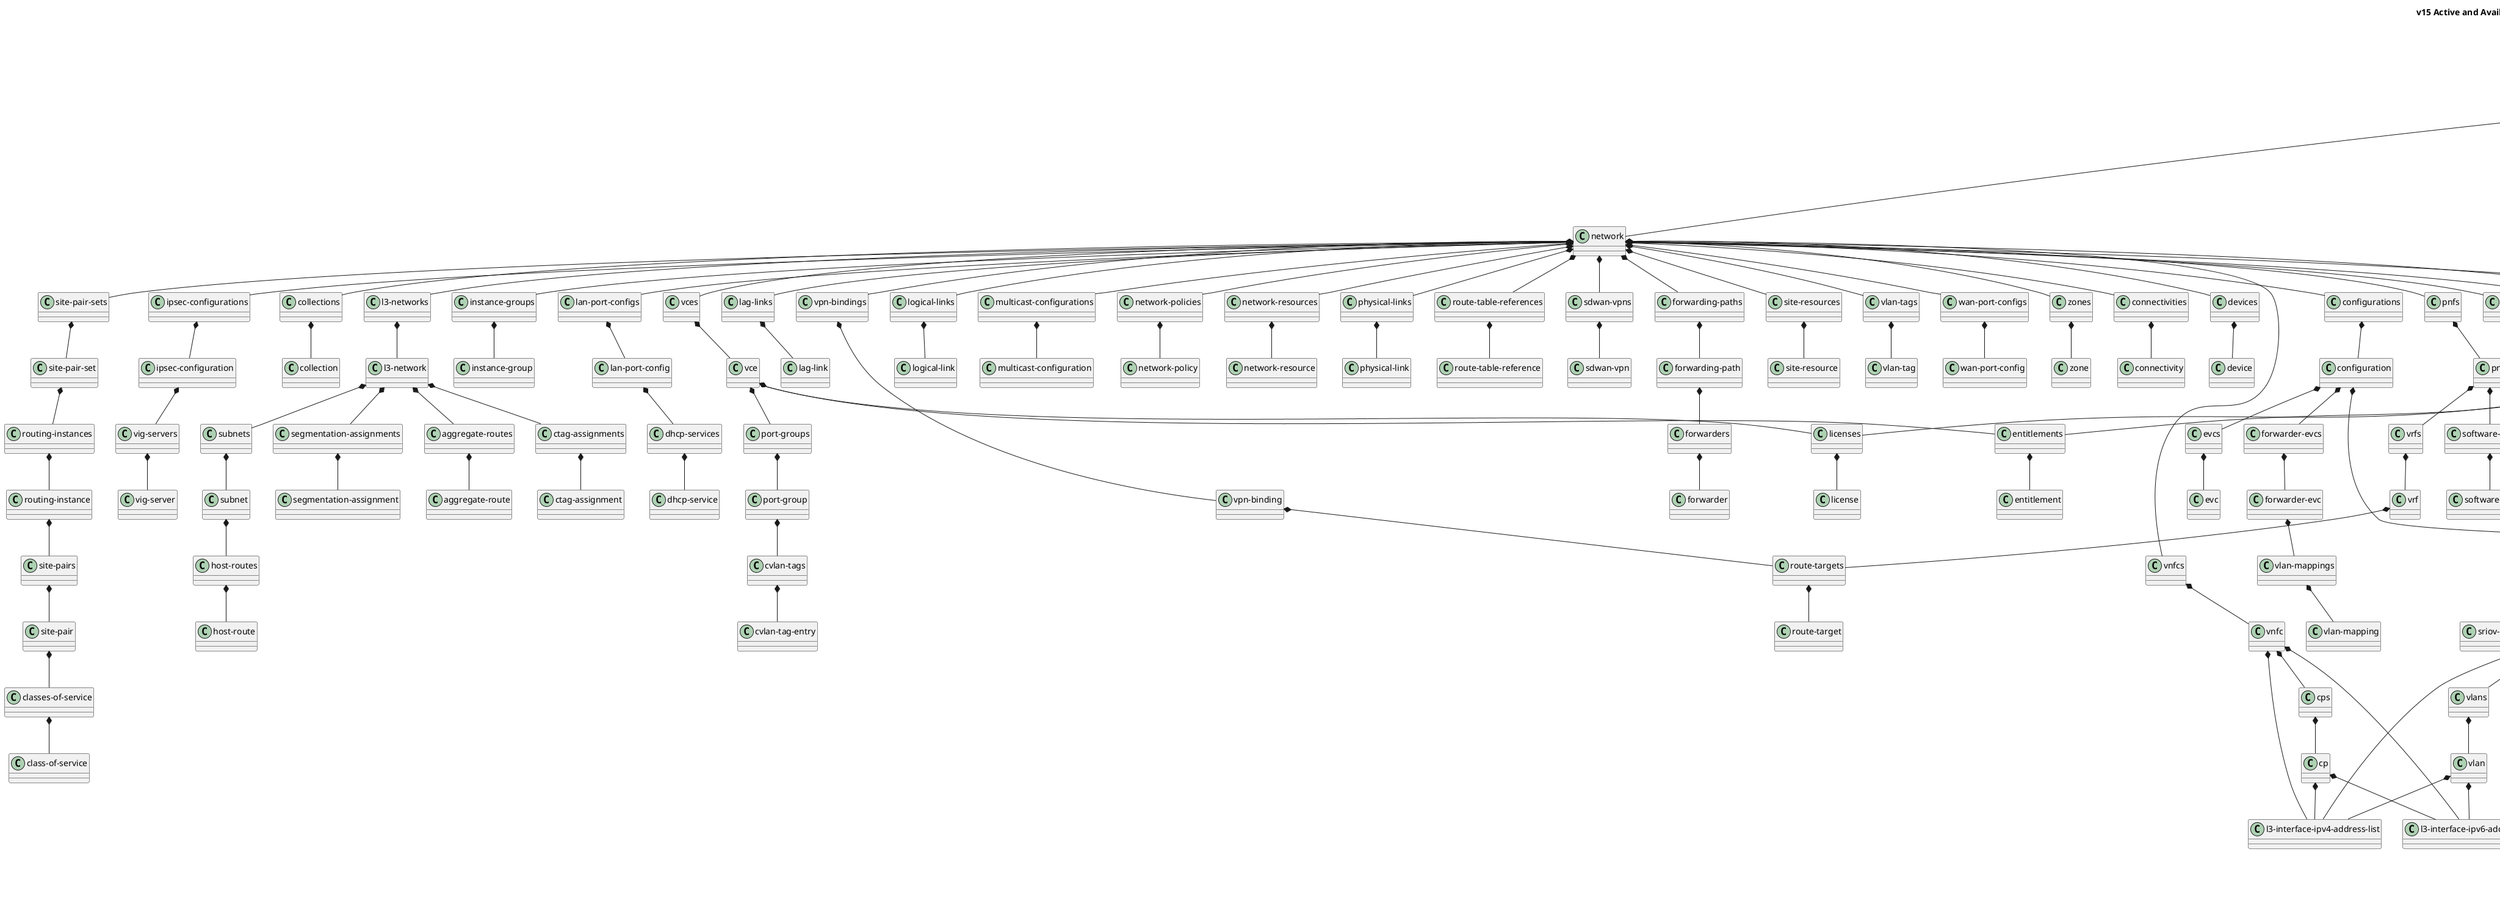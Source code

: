 @startuml

title v15 Active and Available Inventory Relationships Class Diagram
class Inventory
class business
class connectors
class connector
class metadata
class metadatum
class customers
class customer
class service-subscriptions
class service-subscription
class service-instances
class service-instance
class allotted-resources
class allotted-resource
class tunnel-xconnects
class tunnel-xconnect
class lines-of-business
class line-of-business
class owning-entities
class owning-entity
class platforms
class platform
class projects
class project
class sp-partners
class sp-partner
class cloud-infrastructure
class cloud-regions
class cloud-region
class availability-zones
class availability-zone
class dvs-switches
class dvs-switch
class esr-system-info-list
class esr-system-info
class flavors
class flavor
class hpa-capabilities
class hpa-capability
class hpa-feature-attributes
class group-assignments
class group-assignment
class images
class image
class oam-networks
class oam-network
class snapshots
class snapshot
class tenants
class tenant
class nos-servers
class nos-server
class vservers
class vserver
class l-interfaces
class l-interface
class l3-interface-ipv4-address-list
class l3-interface-ipv6-address-list
class sriov-vfs
class sriov-vf
class vlans
class vlan
class volumes
class volume
class vip-ipv4-address-list
class vip-ipv6-address-list
class volume-groups
class volume-group
class complexes
class complex
class ctag-pools
class ctag-pool
class network-profiles
class network-profile
class network-technologies
class network-technology
class operational-environments
class operational-environment
class pservers
class pserver
class hpa-capacity
class lag-interfaces
class lag-interface
class p-interfaces
class p-interface
class sriov-pfs
class sriov-pf
class virtual-data-centers
class virtual-data-center
class common
class contacts
class contact
class external-system
class esr-ems-list
class esr-ems
class esr-thirdparty-sdnc-list
class esr-thirdparty-sdnc
class esr-vnfm-list
class esr-vnfm
class network
class collections
class collection
class configurations
class configuration
class evcs
class evc
class forwarder-evcs
class forwarder-evc
class vlan-mappings
class vlan-mapping
class connectivities
class connectivity
class devices
class device
class ext-aai-networks
class ext-aai-network
class forwarding-paths
class forwarding-path
class forwarders
class forwarder
class generic-vnfs
class generic-vnf
class entitlements
class entitlement
class licenses
class license
class vf-modules
class vf-module
class instance-groups
class instance-group
class ipsec-configurations
class ipsec-configuration
class vig-servers
class vig-server
class l3-networks
class l3-network
class aggregate-routes
class aggregate-route
class ctag-assignments
class ctag-assignment
class segmentation-assignments
class segmentation-assignment
class subnets
class subnet
class host-routes
class host-route
class lag-links
class lag-link
class lan-port-configs
class lan-port-config
class dhcp-services
class dhcp-service
class logical-links
class logical-link
class multicast-configurations
class multicast-configuration
class network-policies
class network-policy
class network-resources
class network-resource
class newvces
class newvce
class physical-links
class physical-link
class pnfs
class pnf
class software-versions
class software-version
class vrfs
class vrf
class route-targets
class route-target
class route-table-references
class route-table-reference
class sdwan-vpns
class sdwan-vpn
class site-pair-sets
class site-pair-set
class routing-instances
class routing-instance
class site-pairs
class site-pair
class classes-of-service
class class-of-service
class site-resources
class site-resource
class vces
class vce
class port-groups
class port-group
class cvlan-tags
class cvlan-tag-entry
class vlan-tags
class vlan-tag
class vnfcs
class vnfc
class cps
class cp
class vpls-pes
class vpls-pe
class vpn-bindings
class vpn-binding
class wan-port-configs
class wan-port-config
class zones
class zone
class service-design-and-creation
class models
class model
class model-vers
class model-ver
class model-elements
class model-element
class model-constraints
class model-constraint
class constrained-element-sets
class constrained-element-set
class element-choice-sets
class element-choice-set
class named-queries
class named-query
class named-query-elements
class named-query-element
class property-constraints
class property-constraint
class related-lookups
class related-lookup
class service-capabilities
class service-capability
class services
class service
class vnf-images
class vnf-image
"Inventory" *-- "business"
"Inventory" *-- "cloud-infrastructure"
"Inventory" *-- "common"
"Inventory" *-- "external-system"
"Inventory" *-- "network"
"Inventory" *-- "service-design-and-creation"
"business" *-- "connectors"
"connectors" *-- "connector"
"connector" *-- "metadata"
"metadata" *-- "metadatum"
"business" *-- "customers"
"customers" *-- "customer"
"customer" *-- "service-subscriptions"
"service-subscriptions" *-- "service-subscription"
"service-subscription" *-- "service-instances"
"service-instances" *-- "service-instance"
"service-instance" *-- "allotted-resources"
"allotted-resources" *-- "allotted-resource"
"allotted-resource" *-- "tunnel-xconnects"
"tunnel-xconnects" *-- "tunnel-xconnect"
"service-instance" *-- "metadata"
"business" *-- "lines-of-business"
"lines-of-business" *-- "line-of-business"
"business" *-- "owning-entities"
"owning-entities" *-- "owning-entity"
"business" *-- "platforms"
"platforms" *-- "platform"
"business" *-- "projects"
"projects" *-- "project"
"business" *-- "sp-partners"
"sp-partners" *-- "sp-partner"
"cloud-infrastructure" *-- "cloud-regions"
"cloud-regions" *-- "cloud-region"
"cloud-region" *-- "availability-zones"
"availability-zones" *-- "availability-zone"
"cloud-region" *-- "dvs-switches"
"dvs-switches" *-- "dvs-switch"
"cloud-region" *-- "esr-system-info-list"
"esr-system-info-list" *-- "esr-system-info"
"cloud-region" *-- "flavors"
"flavors" *-- "flavor"
"flavor" *-- "hpa-capabilities"
"hpa-capabilities" *-- "hpa-capability"
"hpa-capability" *-- "hpa-feature-attributes"
"cloud-region" *-- "group-assignments"
"group-assignments" *-- "group-assignment"
"cloud-region" *-- "hpa-capabilities"
"cloud-region" *-- "images"
"images" *-- "image"
"image" *-- "metadata"
"cloud-region" *-- "oam-networks"
"oam-networks" *-- "oam-network"
"cloud-region" *-- "snapshots"
"snapshots" *-- "snapshot"
"cloud-region" *-- "tenants"
"tenants" *-- "tenant"
"tenant" *-- "nos-servers"
"nos-servers" *-- "nos-server"
"tenant" *-- "vservers"
"vservers" *-- "vserver"
"vserver" *-- "l-interfaces"
"l-interfaces" *-- "l-interface"
"l-interface" *-- "l3-interface-ipv4-address-list"
"l-interface" *-- "l3-interface-ipv6-address-list"
"l-interface" *-- "sriov-vfs"
"sriov-vfs" *-- "sriov-vf"
"l-interface" *-- "vlans"
"vlans" *-- "vlan"
"vlan" *-- "l3-interface-ipv4-address-list"
"vlan" *-- "l3-interface-ipv6-address-list"
"vserver" *-- "volumes"
"volumes" *-- "volume"
"cloud-region" *-- "vip-ipv4-address-list"
"cloud-region" *-- "vip-ipv6-address-list"
"cloud-region" *-- "volume-groups"
"volume-groups" *-- "volume-group"
"cloud-infrastructure" *-- "complexes"
"complexes" *-- "complex"
"complex" *-- "ctag-pools"
"ctag-pools" *-- "ctag-pool"
"cloud-infrastructure" *-- "network-profiles"
"network-profiles" *-- "network-profile"
"cloud-infrastructure" *-- "network-technologies"
"network-technologies" *-- "network-technology"
"cloud-infrastructure" *-- "operational-environments"
"operational-environments" *-- "operational-environment"
"cloud-infrastructure" *-- "pservers"
"pservers" *-- "pserver"
"pserver" *-- "hpa-capacity"
"pserver" *-- "lag-interfaces"
"lag-interfaces" *-- "lag-interface"
"lag-interface" *-- "l-interfaces"
"pserver" *-- "p-interfaces"
"p-interfaces" *-- "p-interface"
"p-interface" *-- "l-interfaces"
"p-interface" *-- "sriov-pfs"
"sriov-pfs" *-- "sriov-pf"
"cloud-infrastructure" *-- "virtual-data-centers"
"virtual-data-centers" *-- "virtual-data-center"
"common" *-- "contacts"
"contacts" *-- "contact"
"external-system" *-- "esr-ems-list"
"esr-ems-list" *-- "esr-ems"
"esr-ems" *-- "esr-system-info-list"
"external-system" *-- "esr-thirdparty-sdnc-list"
"esr-thirdparty-sdnc-list" *-- "esr-thirdparty-sdnc"
"esr-thirdparty-sdnc" *-- "esr-system-info-list"
"external-system" *-- "esr-vnfm-list"
"esr-vnfm-list" *-- "esr-vnfm"
"esr-vnfm" *-- "esr-system-info-list"
"network" *-- "collections"
"collections" *-- "collection"
"network" *-- "configurations"
"configurations" *-- "configuration"
"configuration" *-- "evcs"
"evcs" *-- "evc"
"configuration" *-- "forwarder-evcs"
"forwarder-evcs" *-- "forwarder-evc"
"forwarder-evc" *-- "vlan-mappings"
"vlan-mappings" *-- "vlan-mapping"
"configuration" *-- "metadata"
"network" *-- "connectivities"
"connectivities" *-- "connectivity"
"network" *-- "devices"
"devices" *-- "device"
"network" *-- "ext-aai-networks"
"ext-aai-networks" *-- "ext-aai-network"
"ext-aai-network" *-- "esr-system-info"
"network" *-- "forwarding-paths"
"forwarding-paths" *-- "forwarding-path"
"forwarding-path" *-- "forwarders"
"forwarders" *-- "forwarder"
"network" *-- "generic-vnfs"
"generic-vnfs" *-- "generic-vnf"
"generic-vnf" *-- "entitlements"
"entitlements" *-- "entitlement"
"generic-vnf" *-- "l-interfaces"
"generic-vnf" *-- "lag-interfaces"
"generic-vnf" *-- "licenses"
"licenses" *-- "license"
"generic-vnf" *-- "vf-modules"
"vf-modules" *-- "vf-module"
"network" *-- "instance-groups"
"instance-groups" *-- "instance-group"
"network" *-- "ipsec-configurations"
"ipsec-configurations" *-- "ipsec-configuration"
"ipsec-configuration" *-- "vig-servers"
"vig-servers" *-- "vig-server"
"network" *-- "l3-networks"
"l3-networks" *-- "l3-network"
"l3-network" *-- "aggregate-routes"
"aggregate-routes" *-- "aggregate-route"
"l3-network" *-- "ctag-assignments"
"ctag-assignments" *-- "ctag-assignment"
"l3-network" *-- "segmentation-assignments"
"segmentation-assignments" *-- "segmentation-assignment"
"l3-network" *-- "subnets"
"subnets" *-- "subnet"
"subnet" *-- "host-routes"
"host-routes" *-- "host-route"
"network" *-- "lag-links"
"lag-links" *-- "lag-link"
"network" *-- "lan-port-configs"
"lan-port-configs" *-- "lan-port-config"
"lan-port-config" *-- "dhcp-services"
"dhcp-services" *-- "dhcp-service"
"network" *-- "logical-links"
"logical-links" *-- "logical-link"
"network" *-- "multicast-configurations"
"multicast-configurations" *-- "multicast-configuration"
"network" *-- "network-policies"
"network-policies" *-- "network-policy"
"network" *-- "network-resources"
"network-resources" *-- "network-resource"
"network" *-- "newvces"
"newvces" *-- "newvce"
"newvce" *-- "l-interfaces"
"network" *-- "physical-links"
"physical-links" *-- "physical-link"
"network" *-- "pnfs"
"pnfs" *-- "pnf"
"pnf" *-- "lag-interfaces"
"pnf" *-- "p-interfaces"
"pnf" *-- "software-versions"
"software-versions" *-- "software-version"
"pnf" *-- "vrfs"
"vrfs" *-- "vrf"
"vrf" *-- "route-targets"
"route-targets" *-- "route-target"
"network" *-- "route-table-references"
"route-table-references" *-- "route-table-reference"
"network" *-- "sdwan-vpns"
"sdwan-vpns" *-- "sdwan-vpn"
"network" *-- "site-pair-sets"
"site-pair-sets" *-- "site-pair-set"
"site-pair-set" *-- "routing-instances"
"routing-instances" *-- "routing-instance"
"routing-instance" *-- "site-pairs"
"site-pairs" *-- "site-pair"
"site-pair" *-- "classes-of-service"
"classes-of-service" *-- "class-of-service"
"network" *-- "site-resources"
"site-resources" *-- "site-resource"
"network" *-- "vces"
"vces" *-- "vce"
"vce" *-- "entitlements"
"vce" *-- "licenses"
"vce" *-- "port-groups"
"port-groups" *-- "port-group"
"port-group" *-- "cvlan-tags"
"cvlan-tags" *-- "cvlan-tag-entry"
"network" *-- "vlan-tags"
"vlan-tags" *-- "vlan-tag"
"network" *-- "vnfcs"
"vnfcs" *-- "vnfc"
"vnfc" *-- "cps"
"cps" *-- "cp"
"cp" *-- "l3-interface-ipv4-address-list"
"cp" *-- "l3-interface-ipv6-address-list"
"vnfc" *-- "l3-interface-ipv4-address-list"
"vnfc" *-- "l3-interface-ipv6-address-list"
"network" *-- "vpls-pes"
"vpls-pes" *-- "vpls-pe"
"vpls-pe" *-- "lag-interfaces"
"vpls-pe" *-- "p-interfaces"
"network" *-- "vpn-bindings"
"vpn-bindings" *-- "vpn-binding"
"vpn-binding" *-- "route-targets"
"network" *-- "wan-port-configs"
"wan-port-configs" *-- "wan-port-config"
"network" *-- "zones"
"zones" *-- "zone"
"service-design-and-creation" *-- "models"
"models" *-- "model"
"model" *-- "model-vers"
"model-vers" *-- "model-ver"
"model-ver" *-- "metadata"
"model-ver" *-- "model-elements"
"model-elements" *-- "model-element"
"model-element" *-- "model-constraints"
"model-constraints" *-- "model-constraint"
"model-constraint" *-- "constrained-element-sets"
"constrained-element-sets" *-- "constrained-element-set"
"constrained-element-set" *-- "element-choice-sets"
"element-choice-sets" *-- "element-choice-set"
"service-design-and-creation" *-- "named-queries"
"named-queries" *-- "named-query"
"named-query" *-- "named-query-elements"
"named-query-elements" *-- "named-query-element"
"named-query-element" *-- "property-constraints"
"property-constraints" *-- "property-constraint"
"named-query-element" *-- "related-lookups"
"related-lookups" *-- "related-lookup"
"service-design-and-creation" *-- "service-capabilities"
"service-capabilities" *-- "service-capability"
"service-design-and-creation" *-- "services"
"services" *-- "service"
"service-design-and-creation" *-- "vnf-images"
"vnf-images" *-- "vnf-image"
@enduml
